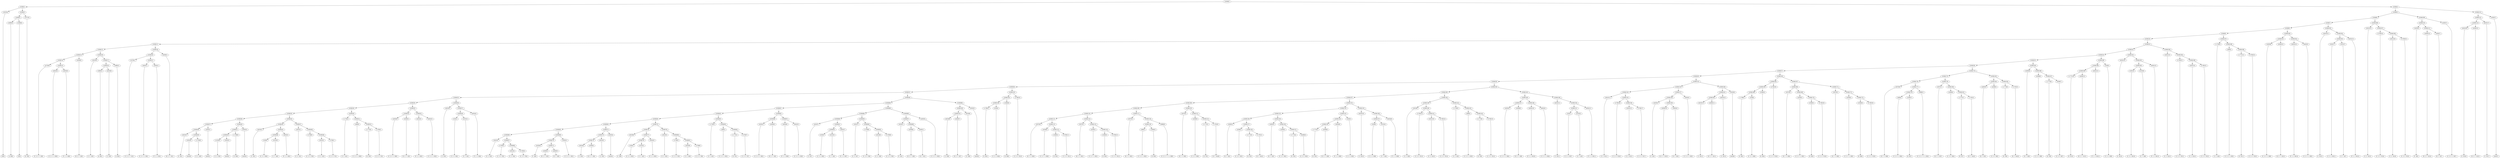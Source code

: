 digraph sample{
"L2025(0)"->"[G](0)"
"L2680(0)"->"[A  B](0)"
"L2398(0)"->"[C](0)"
"L5306(3)"->"L2680(0)"
"L5306(3)"->"L2398(0)"
"L3757(0)"->"[E  F](0)"
"L5306(2)"->"L5306(3)"
"L5306(2)"->"L3757(0)"
"L5306(1)"->"L2025(0)"
"L5306(1)"->"L5306(2)"
"L4729(0)"->"[C  D  E  F  G](0)"
"L4043(0)"->"[C  D  G  A  B](0)"
"L4034(0)"->"[F  G  A  B](0)"
"L5306(15)"->"L4043(0)"
"L5306(15)"->"L4034(0)"
"L5306(14)"->"L4729(0)"
"L5306(14)"->"L5306(15)"
"L4509(0)"->"[D  E  F  G](0)"
"L5306(13)"->"L5306(14)"
"L5306(13)"->"L4509(0)"
"L2810(0)"->"[C  E  G](0)"
"L2680(1)"->"[A  B](1)"
"L4016(0)"->"[C  E](0)"
"L5306(18)"->"L2680(1)"
"L5306(18)"->"L4016(0)"
"L2680(2)"->"[A  B](2)"
"L5306(17)"->"L5306(18)"
"L5306(17)"->"L2680(2)"
"L5306(16)"->"L2810(0)"
"L5306(16)"->"L5306(17)"
"L5306(12)"->"L5306(13)"
"L5306(12)"->"L5306(16)"
"L4729(1)"->"[C  D  E  F  G](1)"
"L4043(1)"->"[C  D  G  A  B](1)"
"L4034(1)"->"[F  G  A  B](1)"
"L5306(21)"->"L4043(1)"
"L5306(21)"->"L4034(1)"
"L5306(20)"->"L4729(1)"
"L5306(20)"->"L5306(21)"
"L4509(1)"->"[D  E  F  G](1)"
"L5306(19)"->"L5306(20)"
"L5306(19)"->"L4509(1)"
"L5306(11)"->"L5306(12)"
"L5306(11)"->"L5306(19)"
"L4016(1)"->"[C  E](1)"
"L3503(0)"->"[rest](0)"
"L-1758(0)"->"[C  E  A](0)"
"L5306(39)"->"L3503(0)"
"L5306(39)"->"L-1758(0)"
"L5306(38)"->"L4016(1)"
"L5306(38)"->"L5306(39)"
"L3503(1)"->"[rest](1)"
"L5306(37)"->"L5306(38)"
"L5306(37)"->"L3503(1)"
"L1320(0)"->"[C  D  F](0)"
"L3503(2)"->"[rest](2)"
"L5306(42)"->"L1320(0)"
"L5306(42)"->"L3503(2)"
"L-1796(0)"->"[G  B](0)"
"L5306(41)"->"L5306(42)"
"L5306(41)"->"L-1796(0)"
"L3503(3)"->"[rest](3)"
"L5306(40)"->"L5306(41)"
"L5306(40)"->"L3503(3)"
"L5306(36)"->"L5306(37)"
"L5306(36)"->"L5306(40)"
"L4016(2)"->"[C  E](2)"
"L528(0)"->"[C  D  A  B](0)"
"L5253(0)"->"[C  F  A](0)"
"L5306(46)"->"L528(0)"
"L5306(46)"->"L5253(0)"
"L4034(2)"->"[F  G  A  B](2)"
"L5306(45)"->"L5306(46)"
"L5306(45)"->"L4034(2)"
"L5306(44)"->"L4016(2)"
"L5306(44)"->"L5306(45)"
"L2810(1)"->"[C  E  G](1)"
"L1708(0)"->"[C  D  E  F](0)"
"L2810(2)"->"[C  E  G](2)"
"L1708(1)"->"[C  D  E  F](1)"
"L5306(49)"->"L2810(2)"
"L5306(49)"->"L1708(1)"
"L5306(48)"->"L1708(0)"
"L5306(48)"->"L5306(49)"
"L5306(47)"->"L2810(1)"
"L5306(47)"->"L5306(48)"
"L5306(43)"->"L5306(44)"
"L5306(43)"->"L5306(47)"
"L5306(35)"->"L5306(36)"
"L5306(35)"->"L5306(43)"
"L-1758(1)"->"[C  E  A](1)"
"L499(0)"->"[C  D  E  A  B](0)"
"L-1775(0)"->"[D  F](0)"
"L1708(2)"->"[C  D  E  F](2)"
"L5306(52)"->"L-1775(0)"
"L5306(52)"->"L1708(2)"
"L5306(51)"->"L499(0)"
"L5306(51)"->"L5306(52)"
"L5306(50)"->"L-1758(1)"
"L5306(50)"->"L5306(51)"
"L5306(34)"->"L5306(35)"
"L5306(34)"->"L5306(50)"
"L4283(0)"->"[C  D  E  G  B](0)"
"L4509(2)"->"[D  E  F  G](2)"
"L5306(54)"->"L4283(0)"
"L5306(54)"->"L4509(2)"
"L4034(3)"->"[F  G  A  B](3)"
"L4043(2)"->"[C  D  G  A  B](2)"
"L5306(55)"->"L4034(3)"
"L5306(55)"->"L4043(2)"
"L5306(53)"->"L5306(54)"
"L5306(53)"->"L5306(55)"
"L5306(33)"->"L5306(34)"
"L5306(33)"->"L5306(53)"
"L4016(3)"->"[C  E](3)"
"L528(1)"->"[C  D  A  B](1)"
"L5253(1)"->"[C  F  A](1)"
"L5306(58)"->"L528(1)"
"L5306(58)"->"L5253(1)"
"L4034(4)"->"[F  G  A  B](4)"
"L5306(57)"->"L5306(58)"
"L5306(57)"->"L4034(4)"
"L5306(56)"->"L4016(3)"
"L5306(56)"->"L5306(57)"
"L5306(32)"->"L5306(33)"
"L5306(32)"->"L5306(56)"
"L2810(3)"->"[C  E  G](3)"
"L1708(3)"->"[C  D  E  F](3)"
"L2810(4)"->"[C  E  G](4)"
"L1708(4)"->"[C  D  E  F](4)"
"L5306(68)"->"L2810(4)"
"L5306(68)"->"L1708(4)"
"L5306(67)"->"L1708(3)"
"L5306(67)"->"L5306(68)"
"L5306(66)"->"L2810(3)"
"L5306(66)"->"L5306(67)"
"L4530(0)"->"[F  A](0)"
"L4509(3)"->"[D  E  F  G](3)"
"L4383(0)"->"[D  F  G](0)"
"L5306(71)"->"L4509(3)"
"L5306(71)"->"L4383(0)"
"L5306(70)"->"L4530(0)"
"L5306(70)"->"L5306(71)"
"L4283(1)"->"[C  D  E  G  B](1)"
"L5306(69)"->"L5306(70)"
"L5306(69)"->"L4283(1)"
"L5306(65)"->"L5306(66)"
"L5306(65)"->"L5306(69)"
"L4016(4)"->"[C  E](4)"
"L4509(4)"->"[D  E  F  G](4)"
"L5306(74)"->"L4016(4)"
"L5306(74)"->"L4509(4)"
"L4016(5)"->"[C  E](5)"
"L5306(73)"->"L5306(74)"
"L5306(73)"->"L4016(5)"
"L3503(4)"->"[rest](4)"
"L5306(72)"->"L5306(73)"
"L5306(72)"->"L3503(4)"
"L5306(64)"->"L5306(65)"
"L5306(64)"->"L5306(72)"
"L4016(6)"->"[C  E](6)"
"L528(2)"->"[C  D  A  B](2)"
"L5253(2)"->"[C  F  A](2)"
"L5306(78)"->"L528(2)"
"L5306(78)"->"L5253(2)"
"L4034(5)"->"[F  G  A  B](5)"
"L5306(77)"->"L5306(78)"
"L5306(77)"->"L4034(5)"
"L5306(76)"->"L4016(6)"
"L5306(76)"->"L5306(77)"
"L2810(5)"->"[C  E  G](5)"
"L1708(5)"->"[C  D  E  F](5)"
"L2810(6)"->"[C  E  G](6)"
"L1708(6)"->"[C  D  E  F](6)"
"L5306(81)"->"L2810(6)"
"L5306(81)"->"L1708(6)"
"L5306(80)"->"L1708(5)"
"L5306(80)"->"L5306(81)"
"L5306(79)"->"L2810(5)"
"L5306(79)"->"L5306(80)"
"L5306(75)"->"L5306(76)"
"L5306(75)"->"L5306(79)"
"L5306(63)"->"L5306(64)"
"L5306(63)"->"L5306(75)"
"L-1758(2)"->"[C  E  A](2)"
"L499(1)"->"[C  D  E  A  B](1)"
"L-1775(1)"->"[D  F](1)"
"L1708(7)"->"[C  D  E  F](7)"
"L5306(84)"->"L-1775(1)"
"L5306(84)"->"L1708(7)"
"L5306(83)"->"L499(1)"
"L5306(83)"->"L5306(84)"
"L5306(82)"->"L-1758(2)"
"L5306(82)"->"L5306(83)"
"L5306(62)"->"L5306(63)"
"L5306(62)"->"L5306(82)"
"L4283(2)"->"[C  D  E  G  B](2)"
"L4509(5)"->"[D  E  F  G](5)"
"L5306(86)"->"L4283(2)"
"L5306(86)"->"L4509(5)"
"L4034(6)"->"[F  G  A  B](6)"
"L4043(3)"->"[C  D  G  A  B](3)"
"L5306(87)"->"L4034(6)"
"L5306(87)"->"L4043(3)"
"L5306(85)"->"L5306(86)"
"L5306(85)"->"L5306(87)"
"L5306(61)"->"L5306(62)"
"L5306(61)"->"L5306(85)"
"L4016(7)"->"[C  E](7)"
"L528(3)"->"[C  D  A  B](3)"
"L5253(3)"->"[C  F  A](3)"
"L5306(92)"->"L528(3)"
"L5306(92)"->"L5253(3)"
"L4034(7)"->"[F  G  A  B](7)"
"L5306(91)"->"L5306(92)"
"L5306(91)"->"L4034(7)"
"L5306(90)"->"L4016(7)"
"L5306(90)"->"L5306(91)"
"L2810(7)"->"[C  E  G](7)"
"L1708(8)"->"[C  D  E  F](8)"
"L2810(8)"->"[C  E  G](8)"
"L1708(9)"->"[C  D  E  F](9)"
"L5306(95)"->"L2810(8)"
"L5306(95)"->"L1708(9)"
"L5306(94)"->"L1708(8)"
"L5306(94)"->"L5306(95)"
"L5306(93)"->"L2810(7)"
"L5306(93)"->"L5306(94)"
"L5306(89)"->"L5306(90)"
"L5306(89)"->"L5306(93)"
"L4530(1)"->"[F  A](1)"
"L4509(6)"->"[D  E  F  G](6)"
"L4383(1)"->"[D  F  G](1)"
"L5306(98)"->"L4509(6)"
"L5306(98)"->"L4383(1)"
"L5306(97)"->"L4530(1)"
"L5306(97)"->"L5306(98)"
"L4283(3)"->"[C  D  E  G  B](3)"
"L5306(96)"->"L5306(97)"
"L5306(96)"->"L4283(3)"
"L5306(88)"->"L5306(89)"
"L5306(88)"->"L5306(96)"
"L5306(60)"->"L5306(61)"
"L5306(60)"->"L5306(88)"
"L4016(8)"->"[C  E](8)"
"L4509(7)"->"[D  E  F  G](7)"
"L5306(101)"->"L4016(8)"
"L5306(101)"->"L4509(7)"
"L4016(9)"->"[C  E](9)"
"L5306(100)"->"L5306(101)"
"L5306(100)"->"L4016(9)"
"L3503(5)"->"[rest](5)"
"L5306(99)"->"L5306(100)"
"L5306(99)"->"L3503(5)"
"L5306(59)"->"L5306(60)"
"L5306(59)"->"L5306(99)"
"L5306(31)"->"L5306(32)"
"L5306(31)"->"L5306(59)"
"L-1796(1)"->"[G  B](1)"
"L528(4)"->"[C  D  A  B](4)"
"L5306(104)"->"L-1796(1)"
"L5306(104)"->"L528(4)"
"L2380(0)"->"[D  B](0)"
"L5306(103)"->"L5306(104)"
"L5306(103)"->"L2380(0)"
"L1708(10)"->"[C  D  E  F](10)"
"L5306(102)"->"L5306(103)"
"L5306(102)"->"L1708(10)"
"L5306(30)"->"L5306(31)"
"L5306(30)"->"L5306(102)"
"L3070(0)"->"[D  F  G  B](0)"
"L4338(0)"->"[C  D  F  A  B](0)"
"L2380(1)"->"[D  B](1)"
"L1708(11)"->"[C  D  E  F](11)"
"L5306(113)"->"L2380(1)"
"L5306(113)"->"L1708(11)"
"L5306(112)"->"L4338(0)"
"L5306(112)"->"L5306(113)"
"L5306(111)"->"L3070(0)"
"L5306(111)"->"L5306(112)"
"L3070(1)"->"[D  F  G  B](1)"
"L4338(1)"->"[C  D  F  A  B](1)"
"L2380(2)"->"[D  B](2)"
"L1708(12)"->"[C  D  E  F](12)"
"L5306(116)"->"L2380(2)"
"L5306(116)"->"L1708(12)"
"L5306(115)"->"L4338(1)"
"L5306(115)"->"L5306(116)"
"L5306(114)"->"L3070(1)"
"L5306(114)"->"L5306(115)"
"L5306(110)"->"L5306(111)"
"L5306(110)"->"L5306(114)"
"L3070(2)"->"[D  F  G  B](2)"
"L499(2)"->"[C  D  E  A  B](2)"
"L2380(3)"->"[D  B](3)"
"L5306(119)"->"L499(2)"
"L5306(119)"->"L2380(3)"
"L3868(0)"->"[C  D  E  F  G  A  B](0)"
"L5306(118)"->"L5306(119)"
"L5306(118)"->"L3868(0)"
"L5306(117)"->"L3070(2)"
"L5306(117)"->"L5306(118)"
"L5306(109)"->"L5306(110)"
"L5306(109)"->"L5306(117)"
"L3070(3)"->"[D  F  G  B](3)"
"L4268(0)"->"[C  D  E  B](0)"
"L-1775(2)"->"[D  F](2)"
"L-1762(0)"->"[D  F  Gis](0)"
"L5306(122)"->"L-1775(2)"
"L5306(122)"->"L-1762(0)"
"L5306(121)"->"L4268(0)"
"L5306(121)"->"L5306(122)"
"L5306(120)"->"L3070(3)"
"L5306(120)"->"L5306(121)"
"L5306(108)"->"L5306(109)"
"L5306(108)"->"L5306(120)"
"L4383(2)"->"[D  F  G](2)"
"L4268(1)"->"[C  D  E  B](1)"
"L-1775(3)"->"[D  F](3)"
"L-1762(1)"->"[D  F  Gis](1)"
"L5306(128)"->"L-1775(3)"
"L5306(128)"->"L-1762(1)"
"L5306(127)"->"L4268(1)"
"L5306(127)"->"L5306(128)"
"L5306(126)"->"L4383(2)"
"L5306(126)"->"L5306(127)"
"L4383(3)"->"[D  F  G](3)"
"L4268(2)"->"[C  D  E  B](2)"
"L-1775(4)"->"[D  F](4)"
"L4268(3)"->"[C  D  E  B](3)"
"L5306(131)"->"L-1775(4)"
"L5306(131)"->"L4268(3)"
"L5306(130)"->"L4268(2)"
"L5306(130)"->"L5306(131)"
"L5306(129)"->"L4383(3)"
"L5306(129)"->"L5306(130)"
"L5306(125)"->"L5306(126)"
"L5306(125)"->"L5306(129)"
"L-1775(5)"->"[D  F](5)"
"L4509(8)"->"[D  E  F  G](8)"
"L5306(134)"->"L-1775(5)"
"L5306(134)"->"L4509(8)"
"L4034(8)"->"[F  G  A  B](8)"
"L5306(133)"->"L5306(134)"
"L5306(133)"->"L4034(8)"
"L528(5)"->"[C  D  A  B](5)"
"L5306(132)"->"L5306(133)"
"L5306(132)"->"L528(5)"
"L5306(124)"->"L5306(125)"
"L5306(124)"->"L5306(132)"
"L4016(10)"->"[C  E](10)"
"L528(6)"->"[C  D  A  B](6)"
"L5253(4)"->"[C  F  A](4)"
"L5306(137)"->"L528(6)"
"L5306(137)"->"L5253(4)"
"L4034(9)"->"[F  G  A  B](9)"
"L5306(136)"->"L5306(137)"
"L5306(136)"->"L4034(9)"
"L5306(135)"->"L4016(10)"
"L5306(135)"->"L5306(136)"
"L5306(123)"->"L5306(124)"
"L5306(123)"->"L5306(135)"
"L5306(107)"->"L5306(108)"
"L5306(107)"->"L5306(123)"
"L2810(9)"->"[C  E  G](9)"
"L1708(13)"->"[C  D  E  F](13)"
"L2810(10)"->"[C  E  G](10)"
"L1708(14)"->"[C  D  E  F](14)"
"L5306(141)"->"L2810(10)"
"L5306(141)"->"L1708(14)"
"L5306(140)"->"L1708(13)"
"L5306(140)"->"L5306(141)"
"L5306(139)"->"L2810(9)"
"L5306(139)"->"L5306(140)"
"L-1758(3)"->"[C  E  A](3)"
"L499(3)"->"[C  D  E  A  B](3)"
"L-1775(6)"->"[D  F](6)"
"L1708(15)"->"[C  D  E  F](15)"
"L5306(144)"->"L-1775(6)"
"L5306(144)"->"L1708(15)"
"L5306(143)"->"L499(3)"
"L5306(143)"->"L5306(144)"
"L5306(142)"->"L-1758(3)"
"L5306(142)"->"L5306(143)"
"L5306(138)"->"L5306(139)"
"L5306(138)"->"L5306(142)"
"L5306(106)"->"L5306(107)"
"L5306(106)"->"L5306(138)"
"L4283(4)"->"[C  D  E  G  B](4)"
"L4509(9)"->"[D  E  F  G](9)"
"L5306(147)"->"L4283(4)"
"L5306(147)"->"L4509(9)"
"L4034(10)"->"[F  G  A  B](10)"
"L4043(4)"->"[C  D  G  A  B](4)"
"L5306(148)"->"L4034(10)"
"L5306(148)"->"L4043(4)"
"L5306(146)"->"L5306(147)"
"L5306(146)"->"L5306(148)"
"L4016(11)"->"[C  E](11)"
"L528(7)"->"[C  D  A  B](7)"
"L5253(5)"->"[C  F  A](5)"
"L5306(151)"->"L528(7)"
"L5306(151)"->"L5253(5)"
"L4034(11)"->"[F  G  A  B](11)"
"L5306(150)"->"L5306(151)"
"L5306(150)"->"L4034(11)"
"L5306(149)"->"L4016(11)"
"L5306(149)"->"L5306(150)"
"L5306(145)"->"L5306(146)"
"L5306(145)"->"L5306(149)"
"L5306(105)"->"L5306(106)"
"L5306(105)"->"L5306(145)"
"L5306(29)"->"L5306(30)"
"L5306(29)"->"L5306(105)"
"L2810(11)"->"[C  E  G](11)"
"L1708(16)"->"[C  D  E  F](16)"
"L2810(12)"->"[C  E  G](12)"
"L1708(17)"->"[C  D  E  F](17)"
"L5306(156)"->"L2810(12)"
"L5306(156)"->"L1708(17)"
"L5306(155)"->"L1708(16)"
"L5306(155)"->"L5306(156)"
"L5306(154)"->"L2810(11)"
"L5306(154)"->"L5306(155)"
"L4530(2)"->"[F  A](2)"
"L4509(10)"->"[D  E  F  G](10)"
"L4383(4)"->"[D  F  G](4)"
"L5306(159)"->"L4509(10)"
"L5306(159)"->"L4383(4)"
"L5306(158)"->"L4530(2)"
"L5306(158)"->"L5306(159)"
"L4283(5)"->"[C  D  E  G  B](5)"
"L5306(157)"->"L5306(158)"
"L5306(157)"->"L4283(5)"
"L5306(153)"->"L5306(154)"
"L5306(153)"->"L5306(157)"
"L4016(12)"->"[C  E](12)"
"L4509(11)"->"[D  E  F  G](11)"
"L5306(162)"->"L4016(12)"
"L5306(162)"->"L4509(11)"
"L4016(13)"->"[C  E](13)"
"L5306(161)"->"L5306(162)"
"L5306(161)"->"L4016(13)"
"L3503(6)"->"[rest](6)"
"L5306(160)"->"L5306(161)"
"L5306(160)"->"L3503(6)"
"L5306(152)"->"L5306(153)"
"L5306(152)"->"L5306(160)"
"L5306(28)"->"L5306(29)"
"L5306(28)"->"L5306(152)"
"L-1796(2)"->"[G  B](2)"
"L528(8)"->"[C  D  A  B](8)"
"L5306(166)"->"L-1796(2)"
"L5306(166)"->"L528(8)"
"L2380(4)"->"[D  B](4)"
"L5306(165)"->"L5306(166)"
"L5306(165)"->"L2380(4)"
"L1708(18)"->"[C  D  E  F](18)"
"L5306(164)"->"L5306(165)"
"L5306(164)"->"L1708(18)"
"L3070(4)"->"[D  F  G  B](4)"
"L4338(2)"->"[C  D  F  A  B](2)"
"L2380(5)"->"[D  B](5)"
"L1708(19)"->"[C  D  E  F](19)"
"L5306(170)"->"L2380(5)"
"L5306(170)"->"L1708(19)"
"L5306(169)"->"L4338(2)"
"L5306(169)"->"L5306(170)"
"L5306(168)"->"L3070(4)"
"L5306(168)"->"L5306(169)"
"L3070(5)"->"[D  F  G  B](5)"
"L4338(3)"->"[C  D  F  A  B](3)"
"L2380(6)"->"[D  B](6)"
"L1708(20)"->"[C  D  E  F](20)"
"L5306(173)"->"L2380(6)"
"L5306(173)"->"L1708(20)"
"L5306(172)"->"L4338(3)"
"L5306(172)"->"L5306(173)"
"L5306(171)"->"L3070(5)"
"L5306(171)"->"L5306(172)"
"L5306(167)"->"L5306(168)"
"L5306(167)"->"L5306(171)"
"L5306(163)"->"L5306(164)"
"L5306(163)"->"L5306(167)"
"L5306(27)"->"L5306(28)"
"L5306(27)"->"L5306(163)"
"L3070(6)"->"[D  F  G  B](6)"
"L499(4)"->"[C  D  E  A  B](4)"
"L2380(7)"->"[D  B](7)"
"L5306(178)"->"L499(4)"
"L5306(178)"->"L2380(7)"
"L3868(1)"->"[C  D  E  F  G  A  B](1)"
"L5306(177)"->"L5306(178)"
"L5306(177)"->"L3868(1)"
"L5306(176)"->"L3070(6)"
"L5306(176)"->"L5306(177)"
"L3070(7)"->"[D  F  G  B](7)"
"L4268(4)"->"[C  D  E  B](4)"
"L-1775(7)"->"[D  F](7)"
"L-1762(2)"->"[D  F  Gis](2)"
"L5306(181)"->"L-1775(7)"
"L5306(181)"->"L-1762(2)"
"L5306(180)"->"L4268(4)"
"L5306(180)"->"L5306(181)"
"L5306(179)"->"L3070(7)"
"L5306(179)"->"L5306(180)"
"L5306(175)"->"L5306(176)"
"L5306(175)"->"L5306(179)"
"L4383(5)"->"[D  F  G](5)"
"L4268(5)"->"[C  D  E  B](5)"
"L5306(183)"->"L4383(5)"
"L5306(183)"->"L4268(5)"
"L-1775(8)"->"[D  F](8)"
"L-1762(3)"->"[D  F  Gis](3)"
"L5306(184)"->"L-1775(8)"
"L5306(184)"->"L-1762(3)"
"L5306(182)"->"L5306(183)"
"L5306(182)"->"L5306(184)"
"L5306(174)"->"L5306(175)"
"L5306(174)"->"L5306(182)"
"L5306(26)"->"L5306(27)"
"L5306(26)"->"L5306(174)"
"L4383(6)"->"[D  F  G](6)"
"L4268(6)"->"[C  D  E  B](6)"
"L-1775(9)"->"[D  F](9)"
"L4268(7)"->"[C  D  E  B](7)"
"L5306(187)"->"L-1775(9)"
"L5306(187)"->"L4268(7)"
"L5306(186)"->"L4268(6)"
"L5306(186)"->"L5306(187)"
"L5306(185)"->"L4383(6)"
"L5306(185)"->"L5306(186)"
"L5306(25)"->"L5306(26)"
"L5306(25)"->"L5306(185)"
"L-1775(10)"->"[D  F](10)"
"L4509(12)"->"[D  E  F  G](12)"
"L5306(190)"->"L-1775(10)"
"L5306(190)"->"L4509(12)"
"L4034(12)"->"[F  G  A  B](12)"
"L5306(189)"->"L5306(190)"
"L5306(189)"->"L4034(12)"
"L528(9)"->"[C  D  A  B](9)"
"L5306(188)"->"L5306(189)"
"L5306(188)"->"L528(9)"
"L5306(24)"->"L5306(25)"
"L5306(24)"->"L5306(188)"
"L4016(14)"->"[C  E](14)"
"L528(10)"->"[C  D  A  B](10)"
"L5253(6)"->"[C  F  A](6)"
"L5306(193)"->"L528(10)"
"L5306(193)"->"L5253(6)"
"L4034(13)"->"[F  G  A  B](13)"
"L5306(192)"->"L5306(193)"
"L5306(192)"->"L4034(13)"
"L5306(191)"->"L4016(14)"
"L5306(191)"->"L5306(192)"
"L5306(23)"->"L5306(24)"
"L5306(23)"->"L5306(191)"
"L2810(13)"->"[C  E  G](13)"
"L1708(21)"->"[C  D  E  F](21)"
"L2810(14)"->"[C  E  G](14)"
"L1708(22)"->"[C  D  E  F](22)"
"L5306(196)"->"L2810(14)"
"L5306(196)"->"L1708(22)"
"L5306(195)"->"L1708(21)"
"L5306(195)"->"L5306(196)"
"L5306(194)"->"L2810(13)"
"L5306(194)"->"L5306(195)"
"L5306(22)"->"L5306(23)"
"L5306(22)"->"L5306(194)"
"L5306(10)"->"L5306(11)"
"L5306(10)"->"L5306(22)"
"L-1758(4)"->"[C  E  A](4)"
"L499(5)"->"[C  D  E  A  B](5)"
"L-1775(11)"->"[D  F](11)"
"L1708(23)"->"[C  D  E  F](23)"
"L5306(199)"->"L-1775(11)"
"L5306(199)"->"L1708(23)"
"L5306(198)"->"L499(5)"
"L5306(198)"->"L5306(199)"
"L5306(197)"->"L-1758(4)"
"L5306(197)"->"L5306(198)"
"L5306(9)"->"L5306(10)"
"L5306(9)"->"L5306(197)"
"L4283(6)"->"[C  D  E  G  B](6)"
"L4509(13)"->"[D  E  F  G](13)"
"L5306(201)"->"L4283(6)"
"L5306(201)"->"L4509(13)"
"L4034(14)"->"[F  G  A  B](14)"
"L4043(5)"->"[C  D  G  A  B](5)"
"L5306(202)"->"L4034(14)"
"L5306(202)"->"L4043(5)"
"L5306(200)"->"L5306(201)"
"L5306(200)"->"L5306(202)"
"L5306(8)"->"L5306(9)"
"L5306(8)"->"L5306(200)"
"L4016(15)"->"[C  E](15)"
"L528(11)"->"[C  D  A  B](11)"
"L5253(7)"->"[C  F  A](7)"
"L5306(205)"->"L528(11)"
"L5306(205)"->"L5253(7)"
"L4034(15)"->"[F  G  A  B](15)"
"L5306(204)"->"L5306(205)"
"L5306(204)"->"L4034(15)"
"L5306(203)"->"L4016(15)"
"L5306(203)"->"L5306(204)"
"L5306(7)"->"L5306(8)"
"L5306(7)"->"L5306(203)"
"L2810(15)"->"[C  E  G](15)"
"L1708(24)"->"[C  D  E  F](24)"
"L2810(16)"->"[C  E  G](16)"
"L1708(25)"->"[C  D  E  F](25)"
"L5306(208)"->"L2810(16)"
"L5306(208)"->"L1708(25)"
"L5306(207)"->"L1708(24)"
"L5306(207)"->"L5306(208)"
"L5306(206)"->"L2810(15)"
"L5306(206)"->"L5306(207)"
"L5306(6)"->"L5306(7)"
"L5306(6)"->"L5306(206)"
"L4530(3)"->"[F  A](3)"
"L4509(14)"->"[D  E  F  G](14)"
"L4383(7)"->"[D  F  G](7)"
"L5306(211)"->"L4509(14)"
"L5306(211)"->"L4383(7)"
"L5306(210)"->"L4530(3)"
"L5306(210)"->"L5306(211)"
"L4283(7)"->"[C  D  E  G  B](7)"
"L5306(209)"->"L5306(210)"
"L5306(209)"->"L4283(7)"
"L5306(5)"->"L5306(6)"
"L5306(5)"->"L5306(209)"
"L4016(16)"->"[C  E](16)"
"L4509(15)"->"[D  E  F  G](15)"
"L5306(214)"->"L4016(16)"
"L5306(214)"->"L4509(15)"
"L4016(17)"->"[C  E](17)"
"L5306(213)"->"L5306(214)"
"L5306(213)"->"L4016(17)"
"L3503(7)"->"[rest](7)"
"L5306(212)"->"L5306(213)"
"L5306(212)"->"L3503(7)"
"L5306(4)"->"L5306(5)"
"L5306(4)"->"L5306(212)"
"L5306(0)"->"L5306(1)"
"L5306(0)"->"L5306(4)"
{rank = min; "L5306(0)"}
{rank = same; "L5306(1)"; "L5306(4)";}
{rank = same; "L2025(0)"; "L5306(2)"; "L5306(5)"; "L5306(212)";}
{rank = same; "L5306(3)"; "L3757(0)"; "L5306(6)"; "L5306(209)"; "L5306(213)"; "L3503(7)";}
{rank = same; "L2680(0)"; "L2398(0)"; "L5306(7)"; "L5306(206)"; "L5306(210)"; "L4283(7)"; "L5306(214)"; "L4016(17)";}
{rank = same; "L5306(8)"; "L5306(203)"; "L2810(15)"; "L5306(207)"; "L4530(3)"; "L5306(211)"; "L4016(16)"; "L4509(15)";}
{rank = same; "L5306(9)"; "L5306(200)"; "L4016(15)"; "L5306(204)"; "L1708(24)"; "L5306(208)"; "L4509(14)"; "L4383(7)";}
{rank = same; "L5306(10)"; "L5306(197)"; "L5306(201)"; "L5306(202)"; "L5306(205)"; "L4034(15)"; "L2810(16)"; "L1708(25)";}
{rank = same; "L5306(11)"; "L5306(22)"; "L-1758(4)"; "L5306(198)"; "L4283(6)"; "L4509(13)"; "L4034(14)"; "L4043(5)"; "L528(11)"; "L5253(7)";}
{rank = same; "L5306(12)"; "L5306(19)"; "L5306(23)"; "L5306(194)"; "L499(5)"; "L5306(199)";}
{rank = same; "L5306(13)"; "L5306(16)"; "L5306(20)"; "L4509(1)"; "L5306(24)"; "L5306(191)"; "L2810(13)"; "L5306(195)"; "L-1775(11)"; "L1708(23)";}
{rank = same; "L5306(14)"; "L4509(0)"; "L2810(0)"; "L5306(17)"; "L4729(1)"; "L5306(21)"; "L5306(25)"; "L5306(188)"; "L4016(14)"; "L5306(192)"; "L1708(21)"; "L5306(196)";}
{rank = same; "L4729(0)"; "L5306(15)"; "L5306(18)"; "L2680(2)"; "L4043(1)"; "L4034(1)"; "L5306(26)"; "L5306(185)"; "L5306(189)"; "L528(9)"; "L5306(193)"; "L4034(13)"; "L2810(14)"; "L1708(22)";}
{rank = same; "L4043(0)"; "L4034(0)"; "L2680(1)"; "L4016(0)"; "L5306(27)"; "L5306(174)"; "L4383(6)"; "L5306(186)"; "L5306(190)"; "L4034(12)"; "L528(10)"; "L5253(6)";}
{rank = same; "L5306(28)"; "L5306(163)"; "L5306(175)"; "L5306(182)"; "L4268(6)"; "L5306(187)"; "L-1775(10)"; "L4509(12)";}
{rank = same; "L5306(29)"; "L5306(152)"; "L5306(164)"; "L5306(167)"; "L5306(176)"; "L5306(179)"; "L5306(183)"; "L5306(184)"; "L-1775(9)"; "L4268(7)";}
{rank = same; "L5306(30)"; "L5306(105)"; "L5306(153)"; "L5306(160)"; "L5306(165)"; "L1708(18)"; "L5306(168)"; "L5306(171)"; "L3070(6)"; "L5306(177)"; "L3070(7)"; "L5306(180)"; "L4383(5)"; "L4268(5)"; "L-1775(8)"; "L-1762(3)";}
{rank = same; "L5306(31)"; "L5306(102)"; "L5306(106)"; "L5306(145)"; "L5306(154)"; "L5306(157)"; "L5306(161)"; "L3503(6)"; "L5306(166)"; "L2380(4)"; "L3070(4)"; "L5306(169)"; "L3070(5)"; "L5306(172)"; "L5306(178)"; "L3868(1)"; "L4268(4)"; "L5306(181)";}
{rank = same; "L5306(32)"; "L5306(59)"; "L5306(103)"; "L1708(10)"; "L5306(107)"; "L5306(138)"; "L5306(146)"; "L5306(149)"; "L2810(11)"; "L5306(155)"; "L5306(158)"; "L4283(5)"; "L5306(162)"; "L4016(13)"; "L-1796(2)"; "L528(8)"; "L4338(2)"; "L5306(170)"; "L4338(3)"; "L5306(173)"; "L499(4)"; "L2380(7)"; "L-1775(7)"; "L-1762(2)";}
{rank = same; "L5306(33)"; "L5306(56)"; "L5306(60)"; "L5306(99)"; "L5306(104)"; "L2380(0)"; "L5306(108)"; "L5306(123)"; "L5306(139)"; "L5306(142)"; "L5306(147)"; "L5306(148)"; "L4016(11)"; "L5306(150)"; "L1708(16)"; "L5306(156)"; "L4530(2)"; "L5306(159)"; "L4016(12)"; "L4509(11)"; "L2380(5)"; "L1708(19)"; "L2380(6)"; "L1708(20)";}
{rank = same; "L5306(34)"; "L5306(53)"; "L4016(3)"; "L5306(57)"; "L5306(61)"; "L5306(88)"; "L5306(100)"; "L3503(5)"; "L-1796(1)"; "L528(4)"; "L5306(109)"; "L5306(120)"; "L5306(124)"; "L5306(135)"; "L2810(9)"; "L5306(140)"; "L-1758(3)"; "L5306(143)"; "L4283(4)"; "L4509(9)"; "L4034(10)"; "L4043(4)"; "L5306(151)"; "L4034(11)"; "L2810(12)"; "L1708(17)"; "L4509(10)"; "L4383(4)";}
{rank = same; "L5306(35)"; "L5306(50)"; "L5306(54)"; "L5306(55)"; "L5306(58)"; "L4034(4)"; "L5306(62)"; "L5306(85)"; "L5306(89)"; "L5306(96)"; "L5306(101)"; "L4016(9)"; "L5306(110)"; "L5306(117)"; "L3070(3)"; "L5306(121)"; "L5306(125)"; "L5306(132)"; "L4016(10)"; "L5306(136)"; "L1708(13)"; "L5306(141)"; "L499(3)"; "L5306(144)"; "L528(7)"; "L5253(5)";}
{rank = same; "L5306(36)"; "L5306(43)"; "L-1758(1)"; "L5306(51)"; "L4283(0)"; "L4509(2)"; "L4034(3)"; "L4043(2)"; "L528(1)"; "L5253(1)"; "L5306(63)"; "L5306(82)"; "L5306(86)"; "L5306(87)"; "L5306(90)"; "L5306(93)"; "L5306(97)"; "L4283(3)"; "L4016(8)"; "L4509(7)"; "L5306(111)"; "L5306(114)"; "L3070(2)"; "L5306(118)"; "L4268(0)"; "L5306(122)"; "L5306(126)"; "L5306(129)"; "L5306(133)"; "L528(5)"; "L5306(137)"; "L4034(9)"; "L2810(10)"; "L1708(14)"; "L-1775(6)"; "L1708(15)";}
{rank = same; "L5306(37)"; "L5306(40)"; "L5306(44)"; "L5306(47)"; "L499(0)"; "L5306(52)"; "L5306(64)"; "L5306(75)"; "L-1758(2)"; "L5306(83)"; "L4283(2)"; "L4509(5)"; "L4034(6)"; "L4043(3)"; "L4016(7)"; "L5306(91)"; "L2810(7)"; "L5306(94)"; "L4530(1)"; "L5306(98)"; "L3070(0)"; "L5306(112)"; "L3070(1)"; "L5306(115)"; "L5306(119)"; "L3868(0)"; "L-1775(2)"; "L-1762(0)"; "L4383(2)"; "L5306(127)"; "L4383(3)"; "L5306(130)"; "L5306(134)"; "L4034(8)"; "L528(6)"; "L5253(4)";}
{rank = same; "L5306(38)"; "L3503(1)"; "L5306(41)"; "L3503(3)"; "L4016(2)"; "L5306(45)"; "L2810(1)"; "L5306(48)"; "L-1775(0)"; "L1708(2)"; "L5306(65)"; "L5306(72)"; "L5306(76)"; "L5306(79)"; "L499(1)"; "L5306(84)"; "L5306(92)"; "L4034(7)"; "L1708(8)"; "L5306(95)"; "L4509(6)"; "L4383(1)"; "L4338(0)"; "L5306(113)"; "L4338(1)"; "L5306(116)"; "L499(2)"; "L2380(3)"; "L4268(1)"; "L5306(128)"; "L4268(2)"; "L5306(131)"; "L-1775(5)"; "L4509(8)";}
{rank = same; "L4016(1)"; "L5306(39)"; "L5306(42)"; "L-1796(0)"; "L5306(46)"; "L4034(2)"; "L1708(0)"; "L5306(49)"; "L5306(66)"; "L5306(69)"; "L5306(73)"; "L3503(4)"; "L4016(6)"; "L5306(77)"; "L2810(5)"; "L5306(80)"; "L-1775(1)"; "L1708(7)"; "L528(3)"; "L5253(3)"; "L2810(8)"; "L1708(9)"; "L2380(1)"; "L1708(11)"; "L2380(2)"; "L1708(12)"; "L-1775(3)"; "L-1762(1)"; "L-1775(4)"; "L4268(3)";}
{rank = same; "L3503(0)"; "L-1758(0)"; "L1320(0)"; "L3503(2)"; "L528(0)"; "L5253(0)"; "L2810(2)"; "L1708(1)"; "L2810(3)"; "L5306(67)"; "L5306(70)"; "L4283(1)"; "L5306(74)"; "L4016(5)"; "L5306(78)"; "L4034(5)"; "L1708(5)"; "L5306(81)";}
{rank = same; "L1708(3)"; "L5306(68)"; "L4530(0)"; "L5306(71)"; "L4016(4)"; "L4509(4)"; "L528(2)"; "L5253(2)"; "L2810(6)"; "L1708(6)";}
{rank = same; "L2810(4)"; "L1708(4)"; "L4509(3)"; "L4383(0)";}
{rank = max; "[A  B](0)"; "[A  B](1)"; "[A  B](2)"; "[C  D  A  B](0)"; "[C  D  A  B](1)"; "[C  D  A  B](10)"; "[C  D  A  B](11)"; "[C  D  A  B](2)"; "[C  D  A  B](3)"; "[C  D  A  B](4)"; "[C  D  A  B](5)"; "[C  D  A  B](6)"; "[C  D  A  B](7)"; "[C  D  A  B](8)"; "[C  D  A  B](9)"; "[C  D  E  A  B](0)"; "[C  D  E  A  B](1)"; "[C  D  E  A  B](2)"; "[C  D  E  A  B](3)"; "[C  D  E  A  B](4)"; "[C  D  E  A  B](5)"; "[C  D  E  B](0)"; "[C  D  E  B](1)"; "[C  D  E  B](2)"; "[C  D  E  B](3)"; "[C  D  E  B](4)"; "[C  D  E  B](5)"; "[C  D  E  B](6)"; "[C  D  E  B](7)"; "[C  D  E  F  G  A  B](0)"; "[C  D  E  F  G  A  B](1)"; "[C  D  E  F  G](0)"; "[C  D  E  F  G](1)"; "[C  D  E  F](0)"; "[C  D  E  F](1)"; "[C  D  E  F](10)"; "[C  D  E  F](11)"; "[C  D  E  F](12)"; "[C  D  E  F](13)"; "[C  D  E  F](14)"; "[C  D  E  F](15)"; "[C  D  E  F](16)"; "[C  D  E  F](17)"; "[C  D  E  F](18)"; "[C  D  E  F](19)"; "[C  D  E  F](2)"; "[C  D  E  F](20)"; "[C  D  E  F](21)"; "[C  D  E  F](22)"; "[C  D  E  F](23)"; "[C  D  E  F](24)"; "[C  D  E  F](25)"; "[C  D  E  F](3)"; "[C  D  E  F](4)"; "[C  D  E  F](5)"; "[C  D  E  F](6)"; "[C  D  E  F](7)"; "[C  D  E  F](8)"; "[C  D  E  F](9)"; "[C  D  E  G  B](0)"; "[C  D  E  G  B](1)"; "[C  D  E  G  B](2)"; "[C  D  E  G  B](3)"; "[C  D  E  G  B](4)"; "[C  D  E  G  B](5)"; "[C  D  E  G  B](6)"; "[C  D  E  G  B](7)"; "[C  D  F  A  B](0)"; "[C  D  F  A  B](1)"; "[C  D  F  A  B](2)"; "[C  D  F  A  B](3)"; "[C  D  F](0)"; "[C  D  G  A  B](0)"; "[C  D  G  A  B](1)"; "[C  D  G  A  B](2)"; "[C  D  G  A  B](3)"; "[C  D  G  A  B](4)"; "[C  D  G  A  B](5)"; "[C  E  A](0)"; "[C  E  A](1)"; "[C  E  A](2)"; "[C  E  A](3)"; "[C  E  A](4)"; "[C  E  G](0)"; "[C  E  G](1)"; "[C  E  G](10)"; "[C  E  G](11)"; "[C  E  G](12)"; "[C  E  G](13)"; "[C  E  G](14)"; "[C  E  G](15)"; "[C  E  G](16)"; "[C  E  G](2)"; "[C  E  G](3)"; "[C  E  G](4)"; "[C  E  G](5)"; "[C  E  G](6)"; "[C  E  G](7)"; "[C  E  G](8)"; "[C  E  G](9)"; "[C  E](0)"; "[C  E](1)"; "[C  E](10)"; "[C  E](11)"; "[C  E](12)"; "[C  E](13)"; "[C  E](14)"; "[C  E](15)"; "[C  E](16)"; "[C  E](17)"; "[C  E](2)"; "[C  E](3)"; "[C  E](4)"; "[C  E](5)"; "[C  E](6)"; "[C  E](7)"; "[C  E](8)"; "[C  E](9)"; "[C  F  A](0)"; "[C  F  A](1)"; "[C  F  A](2)"; "[C  F  A](3)"; "[C  F  A](4)"; "[C  F  A](5)"; "[C  F  A](6)"; "[C  F  A](7)"; "[C](0)"; "[D  B](0)"; "[D  B](1)"; "[D  B](2)"; "[D  B](3)"; "[D  B](4)"; "[D  B](5)"; "[D  B](6)"; "[D  B](7)"; "[D  E  F  G](0)"; "[D  E  F  G](1)"; "[D  E  F  G](10)"; "[D  E  F  G](11)"; "[D  E  F  G](12)"; "[D  E  F  G](13)"; "[D  E  F  G](14)"; "[D  E  F  G](15)"; "[D  E  F  G](2)"; "[D  E  F  G](3)"; "[D  E  F  G](4)"; "[D  E  F  G](5)"; "[D  E  F  G](6)"; "[D  E  F  G](7)"; "[D  E  F  G](8)"; "[D  E  F  G](9)"; "[D  F  G  B](0)"; "[D  F  G  B](1)"; "[D  F  G  B](2)"; "[D  F  G  B](3)"; "[D  F  G  B](4)"; "[D  F  G  B](5)"; "[D  F  G  B](6)"; "[D  F  G  B](7)"; "[D  F  G](0)"; "[D  F  G](1)"; "[D  F  G](2)"; "[D  F  G](3)"; "[D  F  G](4)"; "[D  F  G](5)"; "[D  F  G](6)"; "[D  F  G](7)"; "[D  F  Gis](0)"; "[D  F  Gis](1)"; "[D  F  Gis](2)"; "[D  F  Gis](3)"; "[D  F](0)"; "[D  F](1)"; "[D  F](10)"; "[D  F](11)"; "[D  F](2)"; "[D  F](3)"; "[D  F](4)"; "[D  F](5)"; "[D  F](6)"; "[D  F](7)"; "[D  F](8)"; "[D  F](9)"; "[E  F](0)"; "[F  A](0)"; "[F  A](1)"; "[F  A](2)"; "[F  A](3)"; "[F  G  A  B](0)"; "[F  G  A  B](1)"; "[F  G  A  B](10)"; "[F  G  A  B](11)"; "[F  G  A  B](12)"; "[F  G  A  B](13)"; "[F  G  A  B](14)"; "[F  G  A  B](15)"; "[F  G  A  B](2)"; "[F  G  A  B](3)"; "[F  G  A  B](4)"; "[F  G  A  B](5)"; "[F  G  A  B](6)"; "[F  G  A  B](7)"; "[F  G  A  B](8)"; "[F  G  A  B](9)"; "[G  B](0)"; "[G  B](1)"; "[G  B](2)"; "[G](0)"; "[rest](0)"; "[rest](1)"; "[rest](2)"; "[rest](3)"; "[rest](4)"; "[rest](5)"; "[rest](6)"; "[rest](7)";}
}